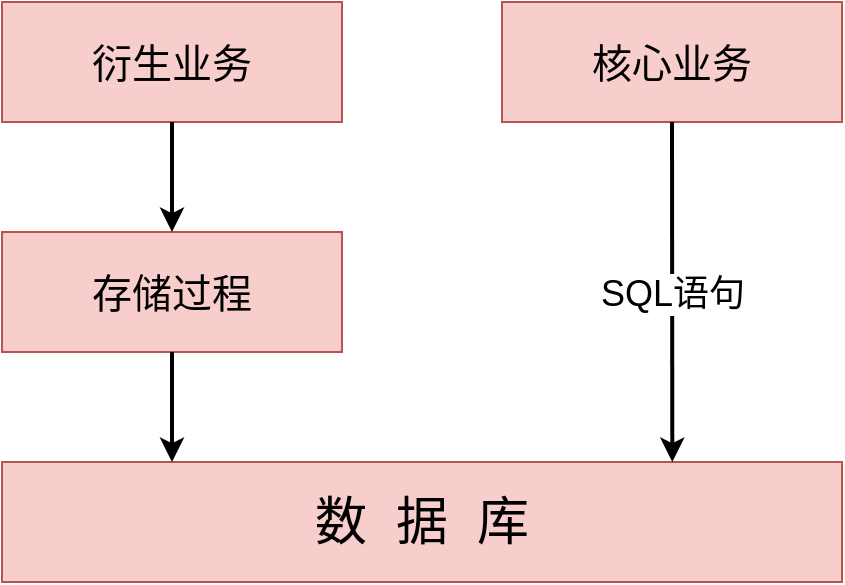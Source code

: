 <mxfile version="11.1.4" type="github"><diagram id="cDk8bQ1xEJo7aUUC6xeW" name="第 1 页"><mxGraphModel dx="981" dy="533" grid="1" gridSize="10" guides="1" tooltips="1" connect="1" arrows="1" fold="1" page="1" pageScale="1" pageWidth="1652" pageHeight="1169" math="0" shadow="0"><root><mxCell id="0"/><mxCell id="1" parent="0"/><mxCell id="HZTu0jI0WF_bWiAt4Fsd-1" value="&lt;font style=&quot;font-size: 26px&quot;&gt;数&amp;nbsp; 据&amp;nbsp; 库&lt;/font&gt;" style="rounded=0;whiteSpace=wrap;html=1;fillColor=#f8cecc;strokeColor=#b85450;" vertex="1" parent="1"><mxGeometry x="430" y="510" width="420" height="60" as="geometry"/></mxCell><mxCell id="HZTu0jI0WF_bWiAt4Fsd-3" value="&lt;font style=&quot;font-size: 20px&quot;&gt;存储过程&lt;/font&gt;" style="rounded=0;whiteSpace=wrap;html=1;fillColor=#f8cecc;strokeColor=#b85450;" vertex="1" parent="1"><mxGeometry x="430" y="395" width="170" height="60" as="geometry"/></mxCell><mxCell id="HZTu0jI0WF_bWiAt4Fsd-4" value="&lt;font style=&quot;font-size: 20px&quot;&gt;衍生业务&lt;/font&gt;" style="rounded=0;whiteSpace=wrap;html=1;fillColor=#f8cecc;strokeColor=#b85450;" vertex="1" parent="1"><mxGeometry x="430" y="280" width="170" height="60" as="geometry"/></mxCell><mxCell id="HZTu0jI0WF_bWiAt4Fsd-5" value="&lt;font style=&quot;font-size: 20px&quot;&gt;核心业务&lt;/font&gt;" style="rounded=0;whiteSpace=wrap;html=1;fillColor=#f8cecc;strokeColor=#b85450;" vertex="1" parent="1"><mxGeometry x="680" y="280" width="170" height="60" as="geometry"/></mxCell><mxCell id="HZTu0jI0WF_bWiAt4Fsd-6" value="" style="endArrow=classic;html=1;exitX=0.5;exitY=1;exitDx=0;exitDy=0;entryX=0.798;entryY=0;entryDx=0;entryDy=0;entryPerimeter=0;strokeWidth=2;" edge="1" parent="1" source="HZTu0jI0WF_bWiAt4Fsd-5" target="HZTu0jI0WF_bWiAt4Fsd-1"><mxGeometry width="50" height="50" relative="1" as="geometry"><mxPoint x="790" y="450" as="sourcePoint"/><mxPoint x="840" y="400" as="targetPoint"/></mxGeometry></mxCell><mxCell id="HZTu0jI0WF_bWiAt4Fsd-7" value="&lt;font style=&quot;font-size: 18px&quot;&gt;SQL语句&lt;/font&gt;" style="text;html=1;resizable=0;points=[];align=center;verticalAlign=middle;labelBackgroundColor=#ffffff;" vertex="1" connectable="0" parent="HZTu0jI0WF_bWiAt4Fsd-6"><mxGeometry x="0.007" relative="1" as="geometry"><mxPoint as="offset"/></mxGeometry></mxCell><mxCell id="HZTu0jI0WF_bWiAt4Fsd-8" value="" style="endArrow=classic;html=1;exitX=0.5;exitY=1;exitDx=0;exitDy=0;entryX=0.5;entryY=0;entryDx=0;entryDy=0;strokeWidth=2;" edge="1" parent="1" source="HZTu0jI0WF_bWiAt4Fsd-4" target="HZTu0jI0WF_bWiAt4Fsd-3"><mxGeometry width="50" height="50" relative="1" as="geometry"><mxPoint x="580" y="410" as="sourcePoint"/><mxPoint x="630" y="360" as="targetPoint"/></mxGeometry></mxCell><mxCell id="HZTu0jI0WF_bWiAt4Fsd-9" value="" style="endArrow=classic;html=1;exitX=0.5;exitY=1;exitDx=0;exitDy=0;entryX=0.5;entryY=0;entryDx=0;entryDy=0;strokeWidth=2;" edge="1" parent="1"><mxGeometry width="50" height="50" relative="1" as="geometry"><mxPoint x="515" y="455" as="sourcePoint"/><mxPoint x="515" y="510" as="targetPoint"/></mxGeometry></mxCell></root></mxGraphModel></diagram></mxfile>